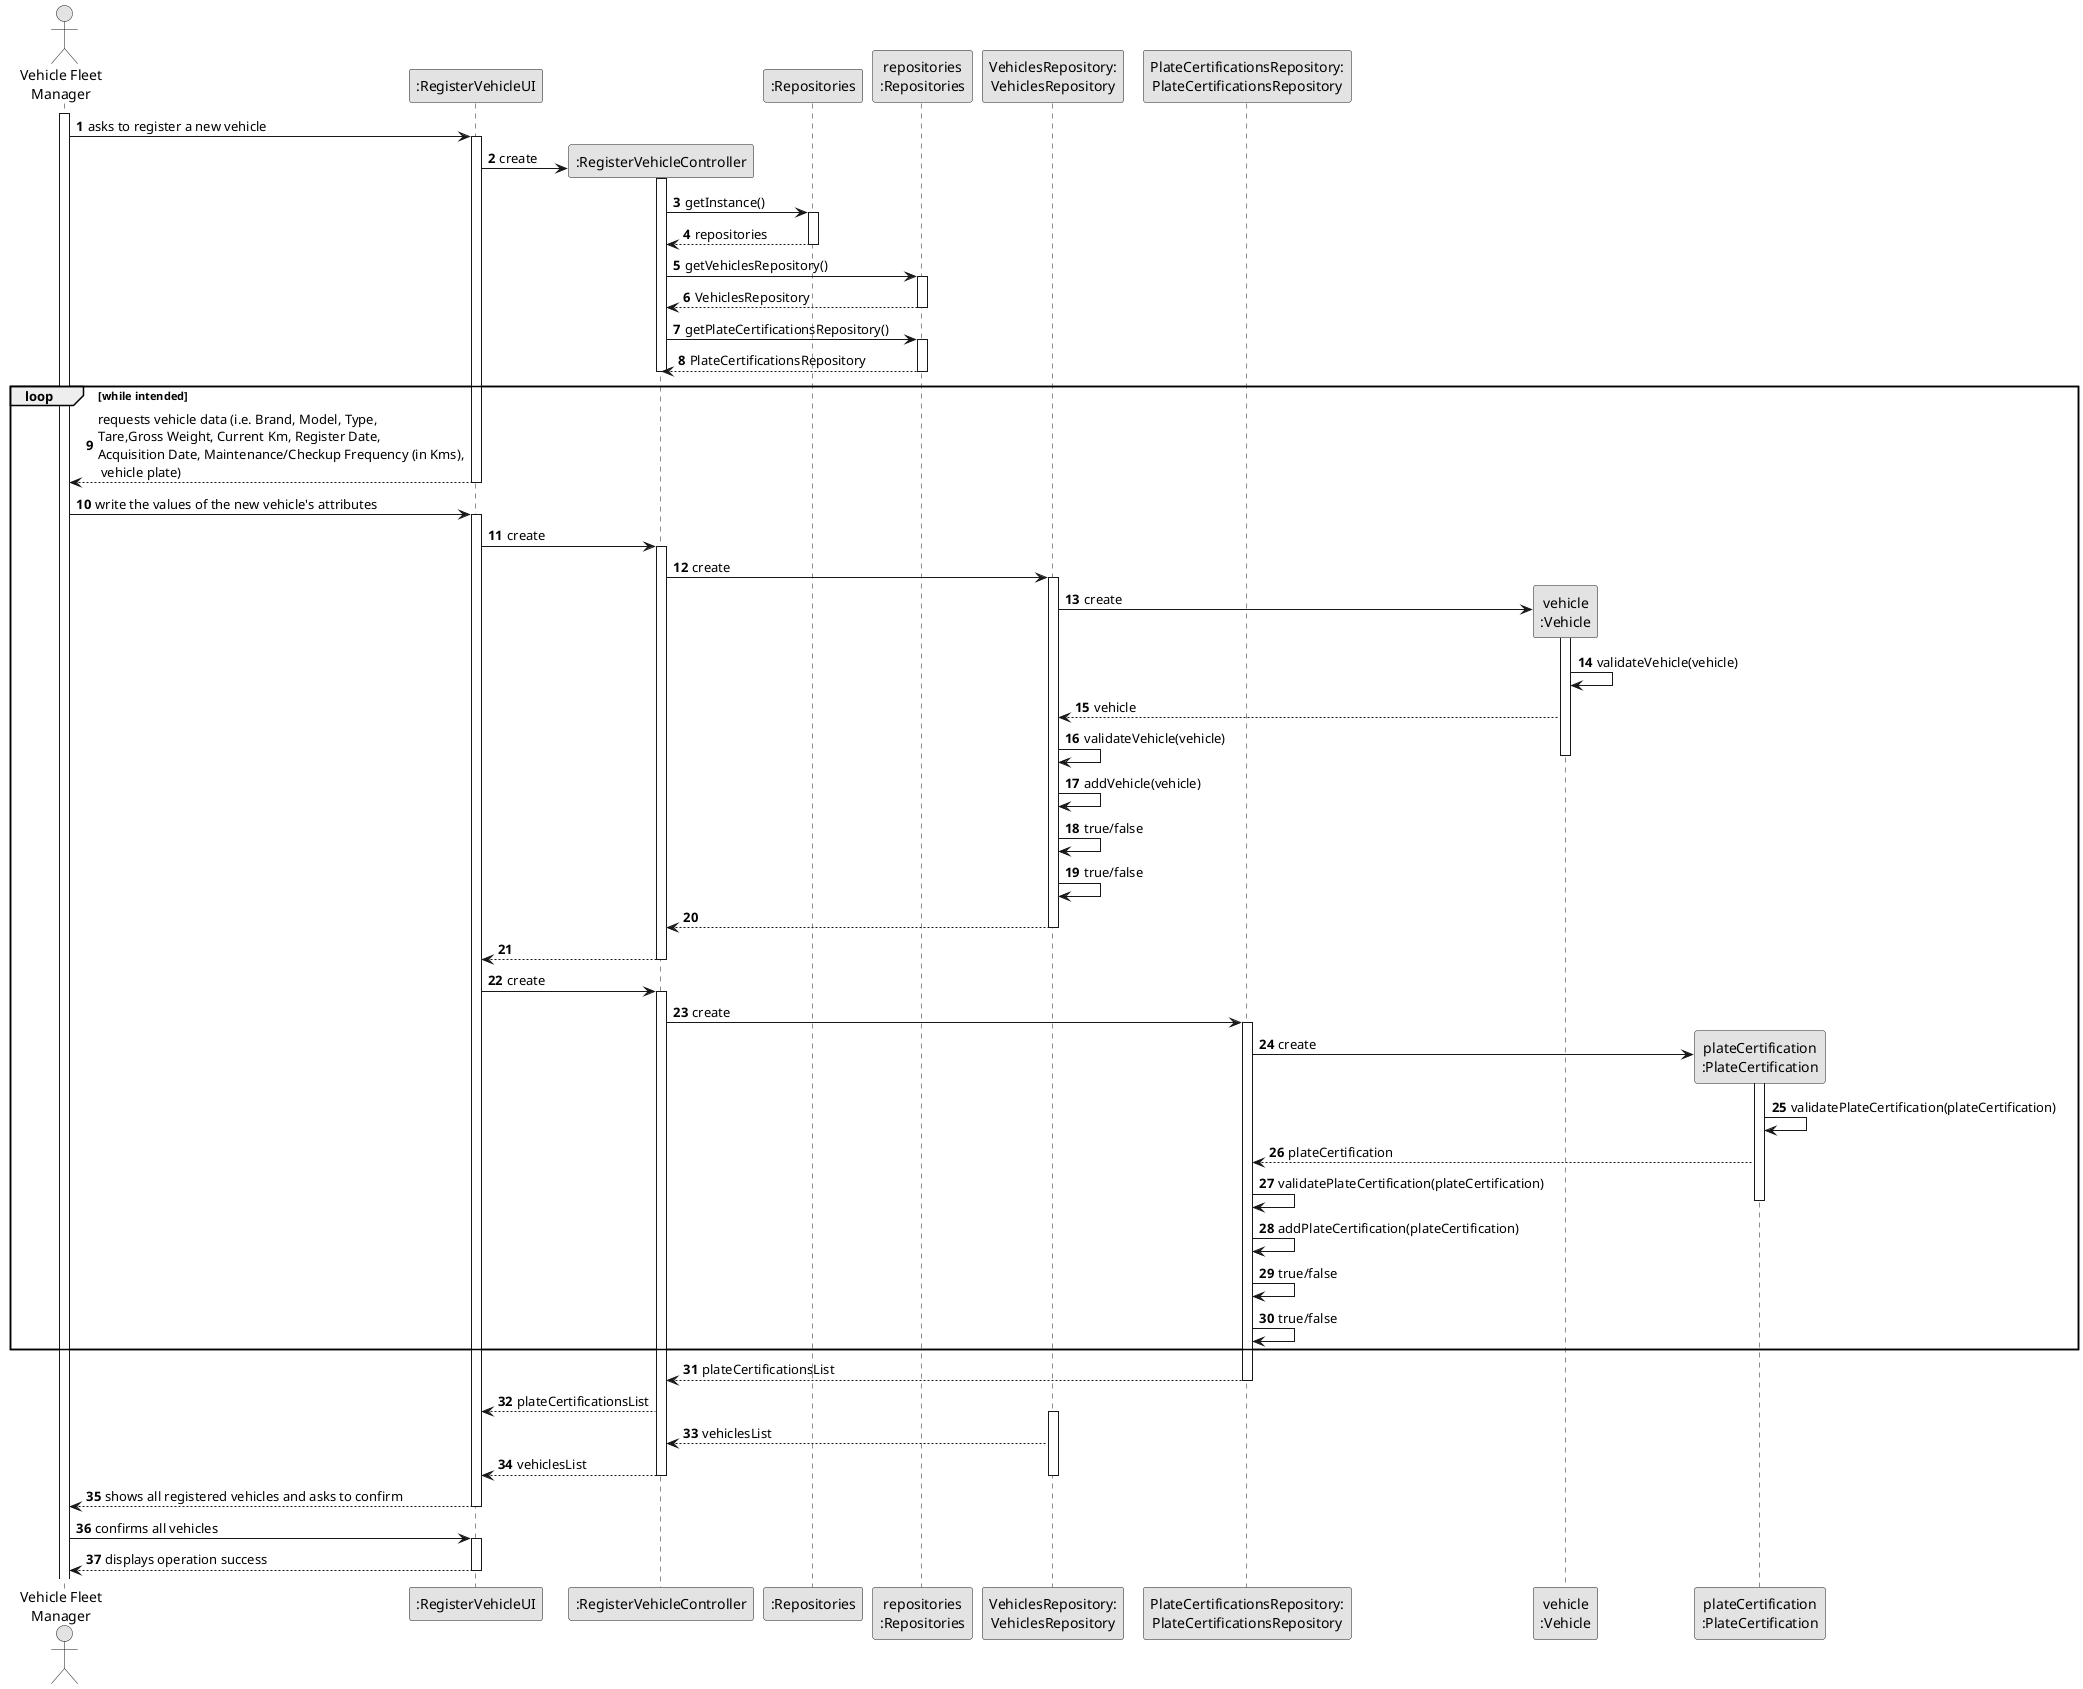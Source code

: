 @startuml
skinparam monochrome true
skinparam packageStyle rectangle
skinparam shadowing false

actor "Vehicle Fleet\nManager" as VFM
participant ":RegisterVehicleUI" as UI
participant ":RegisterVehicleController" as CTRL
participant ":Repositories" as RepositorySingleton
participant "repositories\n:Repositories" as PLAT
participant "VehiclesRepository:\nVehiclesRepository" as VehiclesRepository
participant "PlateCertificationsRepository:\nPlateCertificationsRepository" as PlateCertificationsRepository
participant "vehicle\n:Vehicle" as VEICULO
participant "plateCertification\n:PlateCertification" as PLATE_CERTIFICATION

autonumber 1

activate VFM

        VFM -> UI : asks to register a new vehicle
    activate UI

        UI -> CTRL** : create
    activate CTRL

        CTRL -> RepositorySingleton : getInstance()
    activate RepositorySingleton

    RepositorySingleton --> CTRL: repositories
    deactivate RepositorySingleton

        CTRL -> PLAT : getVehiclesRepository()
    activate PLAT

    PLAT --> CTRL: VehiclesRepository
    deactivate PLAT

    CTRL -> PLAT : getPlateCertificationsRepository()

    activate PLAT

    PLAT --> CTRL: PlateCertificationsRepository
    deactivate PLAT

deactivate CTRL

    loop while intended
        UI --> VFM : requests vehicle data (i.e. Brand, Model, Type, \nTare,Gross Weight, Current Km, Register Date, \nAcquisition Date, Maintenance/Checkup Frequency (in Kms),\n vehicle plate)

    deactivate UI

        VFM -> UI : write the values of the new vehicle's attributes
    activate UI

       UI -> CTRL: create
    activate CTRL

        CTRL -> VehiclesRepository : create
    activate VehiclesRepository

        'VehiclesRepository -> VEICULO**: createVehicle(currentKm,\n acquisitionDate,maintenance)
        VehiclesRepository -> VEICULO**: create
    activate VEICULO

    VEICULO -> VEICULO: validateVehicle(vehicle)

    VEICULO --> VehiclesRepository : vehicle
    VehiclesRepository -> VehiclesRepository: validateVehicle(vehicle)
    deactivate VEICULO
    VehiclesRepository -> VehiclesRepository: addVehicle(vehicle)
    VehiclesRepository -> VehiclesRepository: true/false
    VehiclesRepository -> VehiclesRepository: true/false

    CTRL <-- VehiclesRepository
    deactivate VehiclesRepository

    UI <-- CTRL

    deactivate CTRL

    UI -> CTRL: create

    activate CTRL

        CTRL -> PlateCertificationsRepository : create
    activate PlateCertificationsRepository

    'PlateCertificationsRepository -> PLATE_CERTIFICATION**: createPlateCertification(brand,\n model,type,tare,grossWeight,\n registerDate,plate)
    PlateCertificationsRepository -> PLATE_CERTIFICATION**: create

    activate PLATE_CERTIFICATION
        PLATE_CERTIFICATION -> PLATE_CERTIFICATION: validatePlateCertification(plateCertification)

        PLATE_CERTIFICATION --> PlateCertificationsRepository : plateCertification
        PlateCertificationsRepository -> PlateCertificationsRepository: validatePlateCertification(plateCertification)
        deactivate PLATE_CERTIFICATION
        PlateCertificationsRepository -> PlateCertificationsRepository: addPlateCertification(plateCertification)
        PlateCertificationsRepository -> PlateCertificationsRepository: true/false
        PlateCertificationsRepository -> PlateCertificationsRepository: true/false

    end

    CTRL <-- PlateCertificationsRepository : plateCertificationsList
    deactivate PlateCertificationsRepository

    CTRL --> UI : plateCertificationsList

    activate VehiclesRepository

    CTRL <-- VehiclesRepository : vehiclesList
    CTRL --> UI : vehiclesList
    deactivate VehiclesRepository

    deactivate CTRL

    UI --> VFM : shows all registered vehicles and asks to confirm
    deactivate UI

        VFM -> UI : confirms all vehicles
    activate UI

    UI --> VFM : displays operation success
    deactivate UI

@enduml